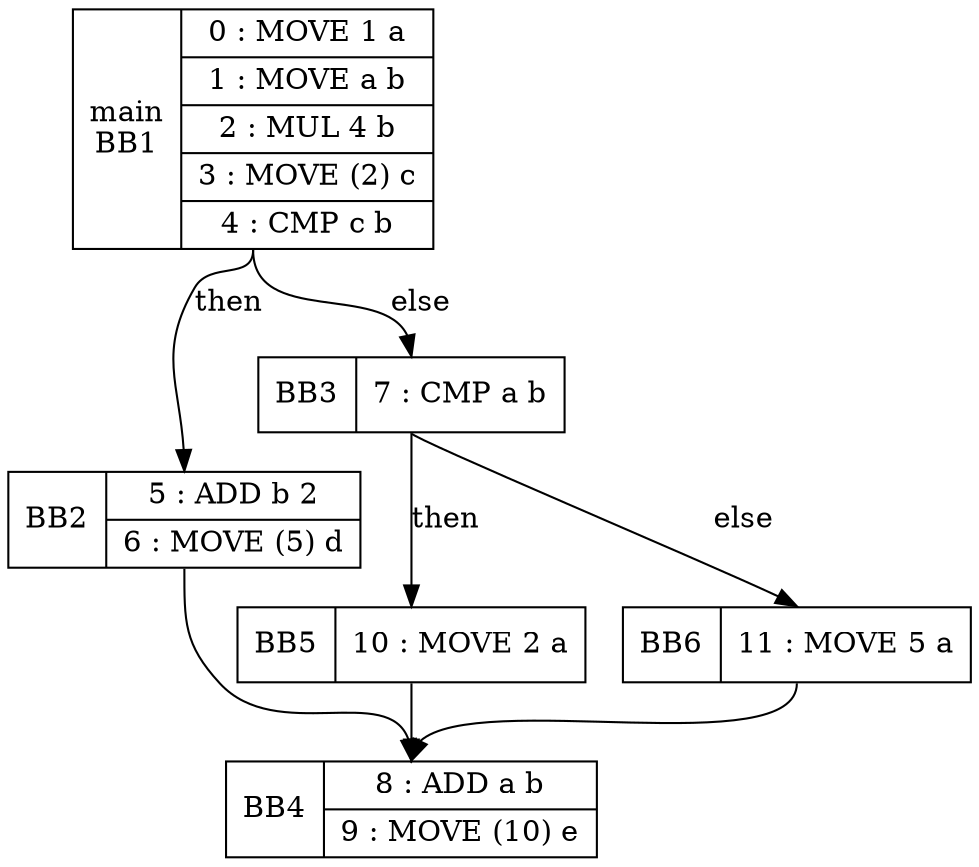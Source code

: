 digraph G { 
BB1[shape=record, label="<b>main\nBB1|{0 : MOVE 1 a |1 : MOVE a b |2 : MUL 4 b |3 : MOVE (2) c |4 : CMP c b }"];
BB1:s -> BB2:n [label="then"];
BB1:s -> BB3:n [label="else"];
BB2[shape=record, label="<b>BB2|{5 : ADD b 2 |6 : MOVE (5) d }"];
BB2:s -> BB4:n [label=""];
BB3[shape=record, label="<b>BB3|{7 : CMP a b }"];
BB3:s -> BB5:n [label="then"];
BB3:s -> BB6:n [label="else"];
BB4[shape=record, label="<b>BB4|{8 : ADD a b |9 : MOVE (10) e }"];
BB5[shape=record, label="<b>BB5|{10 : MOVE 2 a }"];
BB5:s -> BB4:n [label=""];
BB6[shape=record, label="<b>BB6|{11 : MOVE 5 a }"];
BB6:s -> BB4:n [label=""];
}